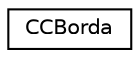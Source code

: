 digraph "Graphical Class Hierarchy"
{
 // LATEX_PDF_SIZE
  edge [fontname="Helvetica",fontsize="10",labelfontname="Helvetica",labelfontsize="10"];
  node [fontname="Helvetica",fontsize="10",shape=record];
  rankdir="LR";
  Node0 [label="CCBorda",height=0.2,width=0.4,color="black", fillcolor="white", style="filled",URL="$struct_c_c_borda.html",tooltip=" "];
}
